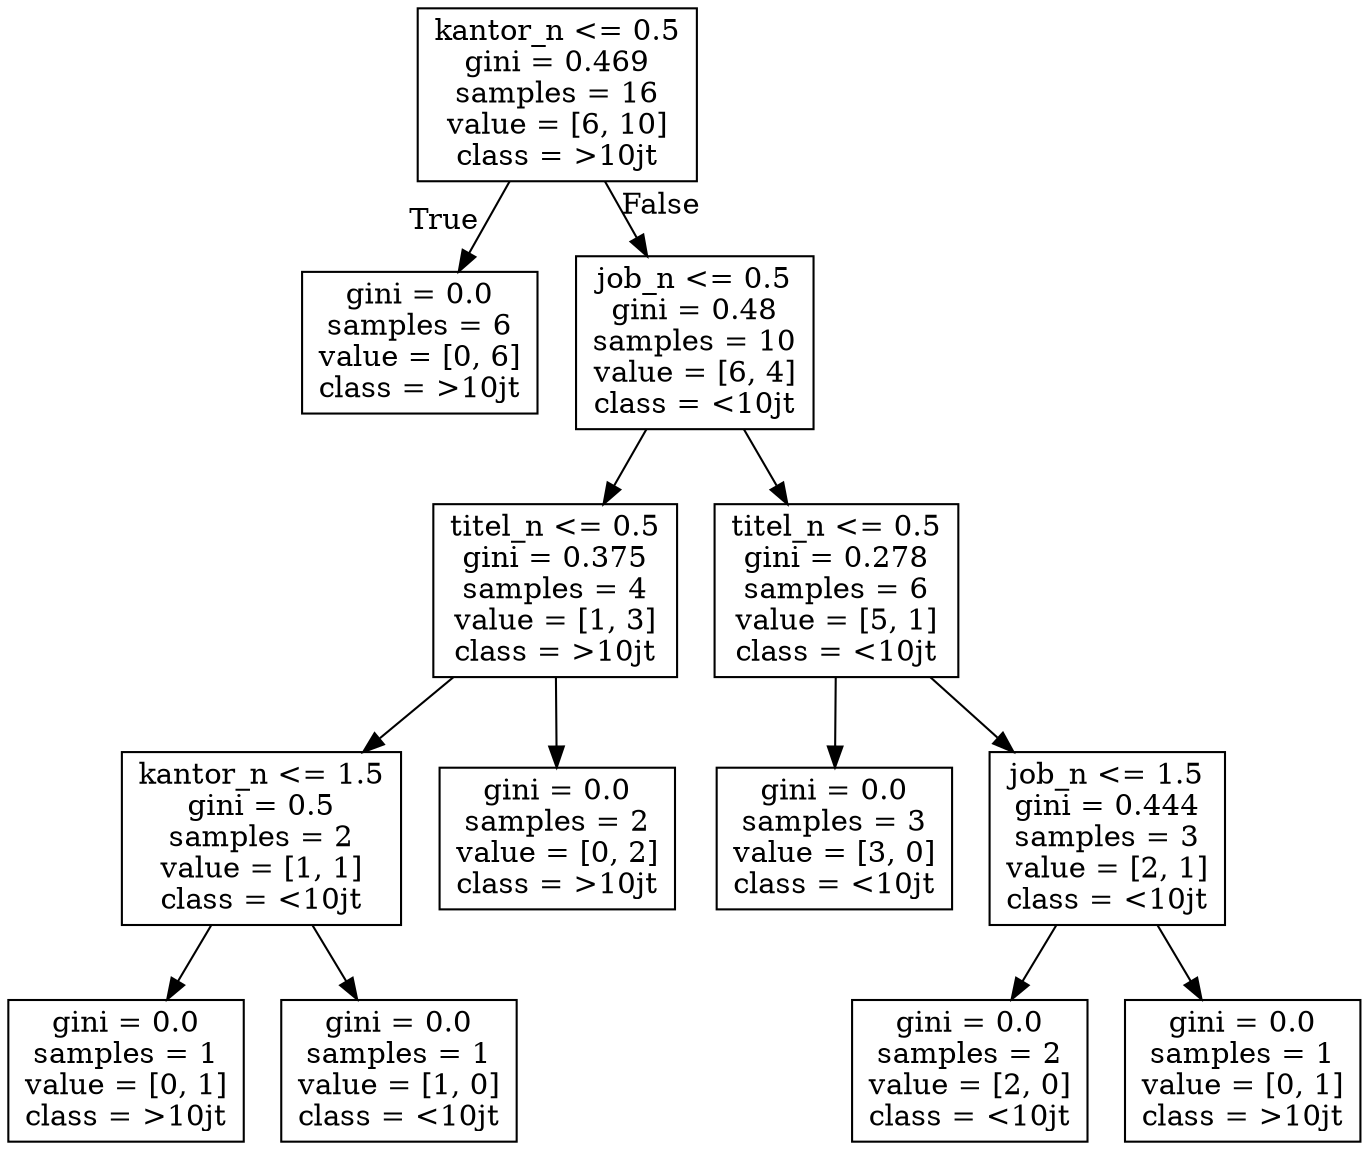 digraph Tree {
node [shape=box] ;
0 [label="kantor_n <= 0.5\ngini = 0.469\nsamples = 16\nvalue = [6, 10]\nclass = >10jt"] ;
1 [label="gini = 0.0\nsamples = 6\nvalue = [0, 6]\nclass = >10jt"] ;
0 -> 1 [labeldistance=2.5, labelangle=45, headlabel="True"] ;
2 [label="job_n <= 0.5\ngini = 0.48\nsamples = 10\nvalue = [6, 4]\nclass = <10jt"] ;
0 -> 2 [labeldistance=2.5, labelangle=-45, headlabel="False"] ;
3 [label="titel_n <= 0.5\ngini = 0.375\nsamples = 4\nvalue = [1, 3]\nclass = >10jt"] ;
2 -> 3 ;
4 [label="kantor_n <= 1.5\ngini = 0.5\nsamples = 2\nvalue = [1, 1]\nclass = <10jt"] ;
3 -> 4 ;
5 [label="gini = 0.0\nsamples = 1\nvalue = [0, 1]\nclass = >10jt"] ;
4 -> 5 ;
6 [label="gini = 0.0\nsamples = 1\nvalue = [1, 0]\nclass = <10jt"] ;
4 -> 6 ;
7 [label="gini = 0.0\nsamples = 2\nvalue = [0, 2]\nclass = >10jt"] ;
3 -> 7 ;
8 [label="titel_n <= 0.5\ngini = 0.278\nsamples = 6\nvalue = [5, 1]\nclass = <10jt"] ;
2 -> 8 ;
9 [label="gini = 0.0\nsamples = 3\nvalue = [3, 0]\nclass = <10jt"] ;
8 -> 9 ;
10 [label="job_n <= 1.5\ngini = 0.444\nsamples = 3\nvalue = [2, 1]\nclass = <10jt"] ;
8 -> 10 ;
11 [label="gini = 0.0\nsamples = 2\nvalue = [2, 0]\nclass = <10jt"] ;
10 -> 11 ;
12 [label="gini = 0.0\nsamples = 1\nvalue = [0, 1]\nclass = >10jt"] ;
10 -> 12 ;
}